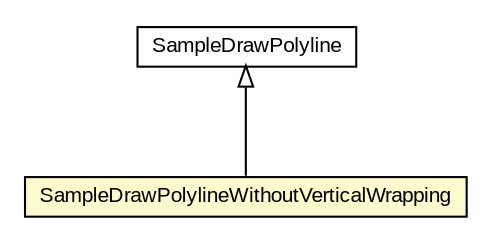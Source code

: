 #!/usr/local/bin/dot
#
# Class diagram 
# Generated by UMLGraph version R5_6-24-gf6e263 (http://www.umlgraph.org/)
#

digraph G {
	edge [fontname="arial",fontsize=10,labelfontname="arial",labelfontsize=10];
	node [fontname="arial",fontsize=10,shape=plaintext];
	nodesep=0.25;
	ranksep=0.5;
	// org.osmdroid.samplefragments.drawing.SampleDrawPolyline
	c250611 [label=<<table title="org.osmdroid.samplefragments.drawing.SampleDrawPolyline" border="0" cellborder="1" cellspacing="0" cellpadding="2" port="p" href="./SampleDrawPolyline.html">
		<tr><td><table border="0" cellspacing="0" cellpadding="1">
<tr><td align="center" balign="center"> SampleDrawPolyline </td></tr>
		</table></td></tr>
		</table>>, URL="./SampleDrawPolyline.html", fontname="arial", fontcolor="black", fontsize=10.0];
	// org.osmdroid.samplefragments.drawing.SampleDrawPolylineWithoutVerticalWrapping
	c250612 [label=<<table title="org.osmdroid.samplefragments.drawing.SampleDrawPolylineWithoutVerticalWrapping" border="0" cellborder="1" cellspacing="0" cellpadding="2" port="p" bgcolor="lemonChiffon" href="./SampleDrawPolylineWithoutVerticalWrapping.html">
		<tr><td><table border="0" cellspacing="0" cellpadding="1">
<tr><td align="center" balign="center"> SampleDrawPolylineWithoutVerticalWrapping </td></tr>
		</table></td></tr>
		</table>>, URL="./SampleDrawPolylineWithoutVerticalWrapping.html", fontname="arial", fontcolor="black", fontsize=10.0];
	//org.osmdroid.samplefragments.drawing.SampleDrawPolylineWithoutVerticalWrapping extends org.osmdroid.samplefragments.drawing.SampleDrawPolyline
	c250611:p -> c250612:p [dir=back,arrowtail=empty];
}

